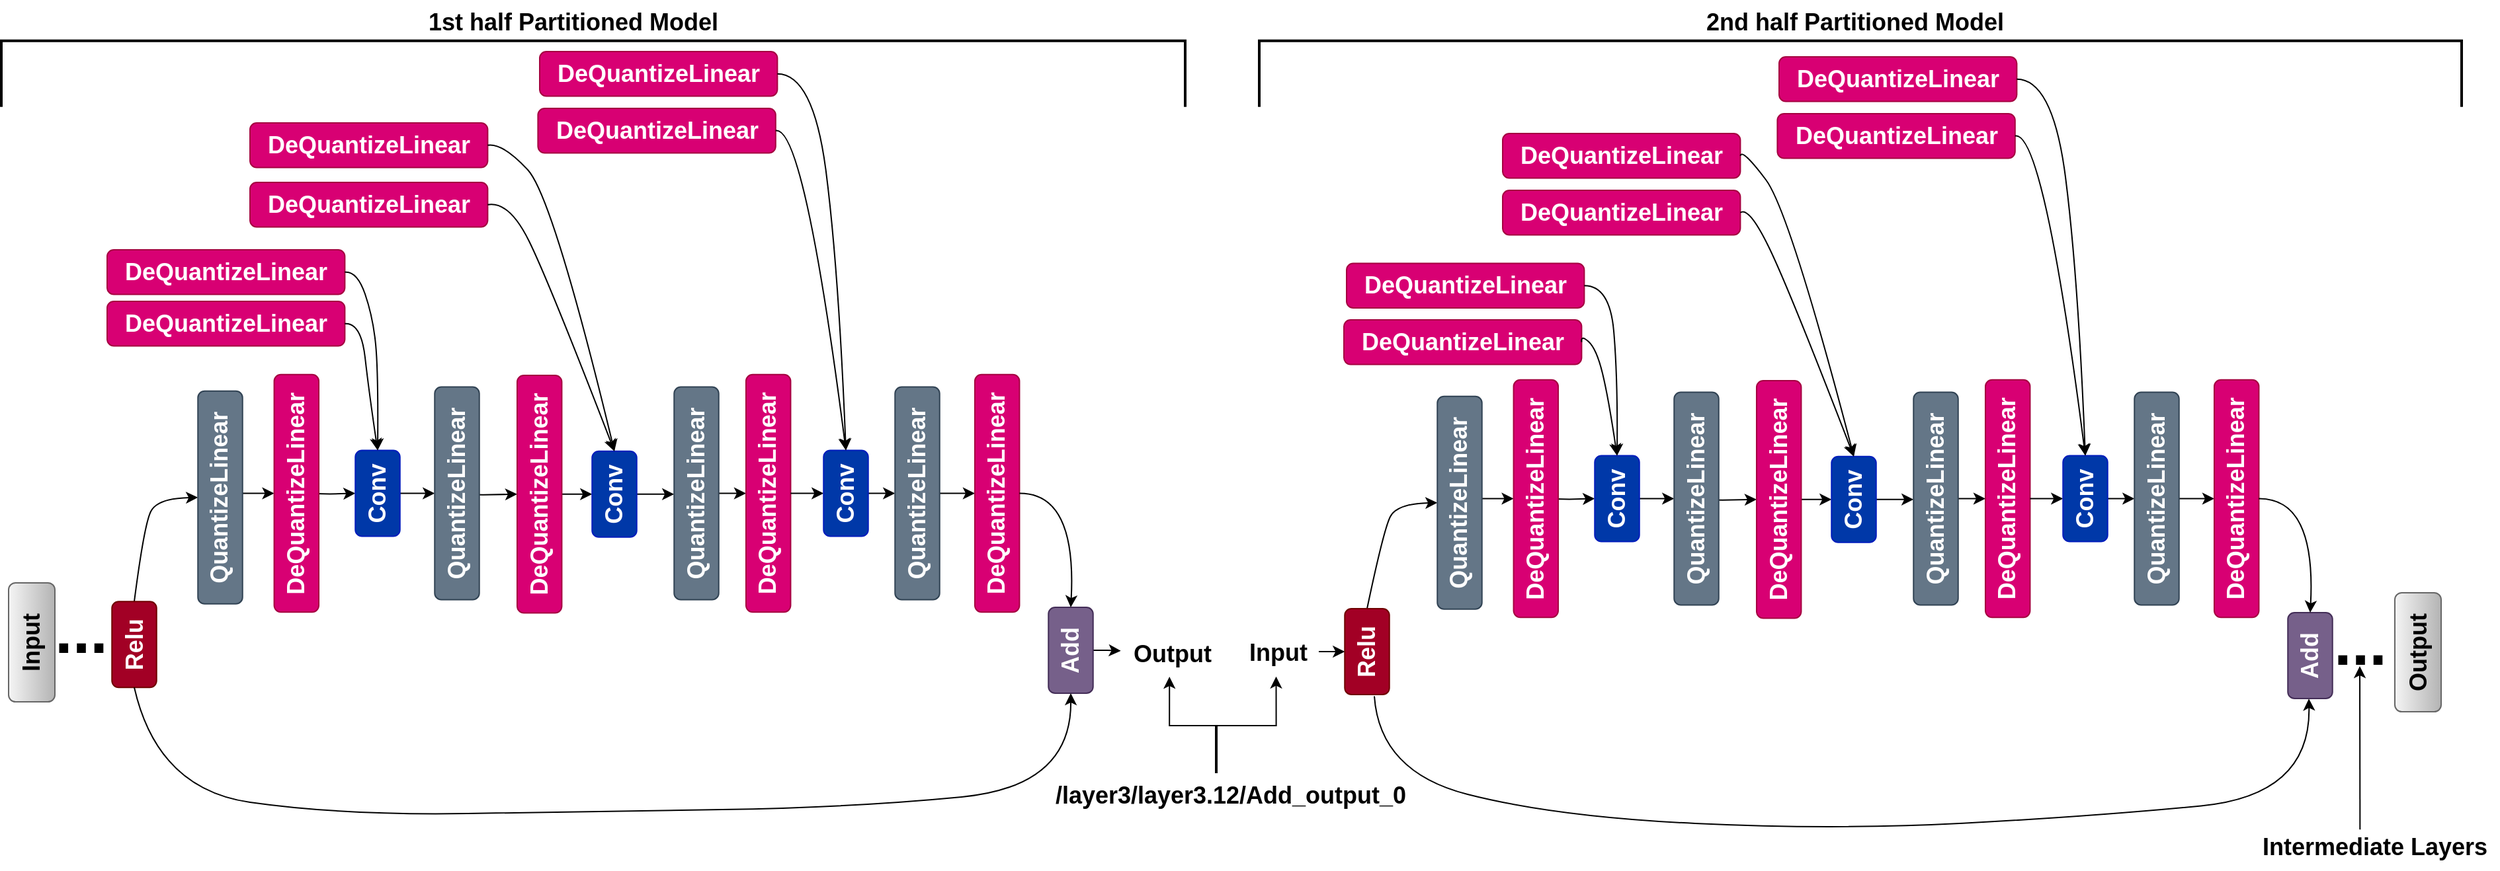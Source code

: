 <mxfile version="23.0.0" type="device">
  <diagram name="Page-1" id="0cxLK6B1qZ-80W-4j8hx">
    <mxGraphModel dx="954" dy="942" grid="0" gridSize="10" guides="1" tooltips="1" connect="1" arrows="1" fold="1" page="0" pageScale="1" pageWidth="850" pageHeight="1100" math="0" shadow="0">
      <root>
        <mxCell id="0" />
        <mxCell id="1" parent="0" />
        <mxCell id="Iu25lgEWChFgaFbriD92-5" value="" style="curved=1;endArrow=classic;html=1;rounded=0;fontSize=14;fontStyle=1;exitX=1;exitY=0.5;exitDx=0;exitDy=0;entryX=0.5;entryY=0;entryDx=0;entryDy=0;" parent="1" source="WK32DhDvXuLAIViGbRyr-48" target="HEd6Ybi1qfZsTUwNIPrC-7" edge="1">
          <mxGeometry width="50" height="50" relative="1" as="geometry">
            <mxPoint x="255" y="230" as="sourcePoint" />
            <mxPoint x="292.5" y="186.26" as="targetPoint" />
            <Array as="points">
              <mxPoint x="260" y="210" />
              <mxPoint x="270" y="190" />
            </Array>
          </mxGeometry>
        </mxCell>
        <mxCell id="Iu25lgEWChFgaFbriD92-110" value="" style="strokeWidth=2;html=1;shape=mxgraph.flowchart.annotation_1;align=left;pointerEvents=1;direction=south;fontSize=14;fontStyle=1" parent="1" vertex="1">
          <mxGeometry x="152" y="-156.13" width="895" height="50" as="geometry" />
        </mxCell>
        <mxCell id="Iu25lgEWChFgaFbriD92-123" value="&lt;span style=&quot;font-size: 18px;&quot;&gt;1st half Partitioned Model&lt;/span&gt;" style="text;html=1;align=center;verticalAlign=middle;resizable=0;points=[];autosize=1;strokeColor=none;fillColor=none;fontSize=14;fontStyle=1" parent="1" vertex="1">
          <mxGeometry x="465" y="-187" width="237" height="34" as="geometry" />
        </mxCell>
        <mxCell id="WK32DhDvXuLAIViGbRyr-26" style="edgeStyle=orthogonalEdgeStyle;rounded=0;orthogonalLoop=1;jettySize=auto;html=1;exitX=0.5;exitY=1;exitDx=0;exitDy=0;entryX=0.5;entryY=0;entryDx=0;entryDy=0;" parent="1" target="HEd6Ybi1qfZsTUwNIPrC-8" edge="1">
          <mxGeometry relative="1" as="geometry">
            <mxPoint x="345.63" y="186.25" as="targetPoint" />
            <mxPoint x="326.24" y="186.26" as="sourcePoint" />
          </mxGeometry>
        </mxCell>
        <mxCell id="WK32DhDvXuLAIViGbRyr-40" style="edgeStyle=orthogonalEdgeStyle;rounded=0;orthogonalLoop=1;jettySize=auto;html=1;exitX=0.5;exitY=1;exitDx=0;exitDy=0;entryX=0.5;entryY=0;entryDx=0;entryDy=0;" parent="1" target="HEd6Ybi1qfZsTUwNIPrC-14" edge="1">
          <mxGeometry relative="1" as="geometry">
            <mxPoint x="489.37" y="186.88" as="sourcePoint" />
            <mxPoint x="505.63" y="186.88" as="targetPoint" />
          </mxGeometry>
        </mxCell>
        <mxCell id="jzq_DNhpkexdCl8IZxea-3" style="edgeStyle=orthogonalEdgeStyle;rounded=0;orthogonalLoop=1;jettySize=auto;html=1;exitX=0.5;exitY=1;exitDx=0;exitDy=0;entryX=0.004;entryY=0.428;entryDx=0;entryDy=0;entryPerimeter=0;" parent="1" source="WK32DhDvXuLAIViGbRyr-46" target="jzq_DNhpkexdCl8IZxea-7" edge="1">
          <mxGeometry relative="1" as="geometry">
            <mxPoint x="1016.556" y="305.333" as="targetPoint" />
            <Array as="points">
              <mxPoint x="988" y="305" />
            </Array>
          </mxGeometry>
        </mxCell>
        <mxCell id="WK32DhDvXuLAIViGbRyr-46" value="&lt;b&gt;&lt;font style=&quot;font-size: 18px;&quot;&gt;Add&lt;/font&gt;&lt;/b&gt;" style="rounded=1;whiteSpace=wrap;html=1;fillColor=#76608a;fontColor=#ffffff;strokeColor=#432D57;rotation=-90;" parent="1" vertex="1">
          <mxGeometry x="928" y="288.13" width="65" height="33.74" as="geometry" />
        </mxCell>
        <mxCell id="WK32DhDvXuLAIViGbRyr-48" value="&lt;b&gt;&lt;font style=&quot;font-size: 18px;&quot;&gt;Relu&lt;/font&gt;&lt;/b&gt;" style="rounded=1;whiteSpace=wrap;html=1;fillColor=#a20025;fontColor=#ffffff;strokeColor=#6F0000;rotation=-90;" parent="1" vertex="1">
          <mxGeometry x="220" y="283.74" width="65" height="33.74" as="geometry" />
        </mxCell>
        <mxCell id="WK32DhDvXuLAIViGbRyr-152" style="edgeStyle=orthogonalEdgeStyle;rounded=0;orthogonalLoop=1;jettySize=auto;html=1;exitX=0.5;exitY=1;exitDx=0;exitDy=0;entryX=0.5;entryY=0;entryDx=0;entryDy=0;" parent="1" target="WK32DhDvXuLAIViGbRyr-151" edge="1">
          <mxGeometry relative="1" as="geometry">
            <mxPoint x="379.37" y="186.25" as="sourcePoint" />
          </mxGeometry>
        </mxCell>
        <mxCell id="WK32DhDvXuLAIViGbRyr-60" value="" style="curved=1;endArrow=classic;html=1;rounded=0;exitX=0;exitY=0.5;exitDx=0;exitDy=0;entryX=0;entryY=0.5;entryDx=0;entryDy=0;" parent="1" source="WK32DhDvXuLAIViGbRyr-48" target="WK32DhDvXuLAIViGbRyr-46" edge="1">
          <mxGeometry width="50" height="50" relative="1" as="geometry">
            <mxPoint x="290" y="300" as="sourcePoint" />
            <mxPoint x="340" y="250" as="targetPoint" />
            <Array as="points">
              <mxPoint x="270" y="410" />
              <mxPoint x="410" y="430" />
              <mxPoint x="599" y="427" />
              <mxPoint x="795" y="424" />
              <mxPoint x="961" y="408" />
            </Array>
          </mxGeometry>
        </mxCell>
        <mxCell id="WK32DhDvXuLAIViGbRyr-154" style="edgeStyle=orthogonalEdgeStyle;rounded=0;orthogonalLoop=1;jettySize=auto;html=1;exitX=0.5;exitY=1;exitDx=0;exitDy=0;entryX=0.5;entryY=0;entryDx=0;entryDy=0;" parent="1" source="WK32DhDvXuLAIViGbRyr-151" target="HEd6Ybi1qfZsTUwNIPrC-13" edge="1">
          <mxGeometry relative="1" as="geometry">
            <mxPoint x="455.63" y="186.88" as="targetPoint" />
          </mxGeometry>
        </mxCell>
        <mxCell id="WK32DhDvXuLAIViGbRyr-151" value="&lt;b&gt;&lt;font style=&quot;font-size: 18px;&quot;&gt;Conv&lt;/font&gt;&lt;/b&gt;" style="rounded=1;whiteSpace=wrap;html=1;fillColor=#0038A8;fontColor=#ffffff;strokeColor=#001DBC;rotation=-90;" parent="1" vertex="1">
          <mxGeometry x="404" y="169.38" width="65" height="33.74" as="geometry" />
        </mxCell>
        <mxCell id="HEd6Ybi1qfZsTUwNIPrC-7" value="&lt;b&gt;&lt;font style=&quot;font-size: 18px;&quot;&gt;QuantizeLinear&lt;/font&gt;&lt;/b&gt;" style="rounded=1;whiteSpace=wrap;html=1;fillColor=#647687;fontColor=#ffffff;strokeColor=#314354;rotation=-90;" parent="1" vertex="1">
          <mxGeometry x="237" y="172.51" width="161" height="33.74" as="geometry" />
        </mxCell>
        <mxCell id="HEd6Ybi1qfZsTUwNIPrC-8" value="&lt;b&gt;&lt;font style=&quot;font-size: 18px;&quot;&gt;DeQuantizeLinear&lt;/font&gt;&lt;/b&gt;" style="rounded=1;whiteSpace=wrap;html=1;rotation=-90;fillColor=#d80073;strokeColor=#A50040;fontColor=#ffffff;" parent="1" vertex="1">
          <mxGeometry x="285.3" y="169.38" width="179.7" height="33.74" as="geometry" />
        </mxCell>
        <mxCell id="HEd6Ybi1qfZsTUwNIPrC-9" value="&lt;b&gt;&lt;font style=&quot;font-size: 18px;&quot;&gt;DeQuantizeLinear&lt;/font&gt;&lt;/b&gt;" style="rounded=1;whiteSpace=wrap;html=1;rotation=0;fillColor=#d80073;strokeColor=#A50040;fontColor=#ffffff;" parent="1" vertex="1">
          <mxGeometry x="232" y="2" width="179.7" height="33.74" as="geometry" />
        </mxCell>
        <mxCell id="HEd6Ybi1qfZsTUwNIPrC-10" value="&lt;b&gt;&lt;font style=&quot;font-size: 18px;&quot;&gt;DeQuantizeLinear&lt;/font&gt;&lt;/b&gt;" style="rounded=1;whiteSpace=wrap;html=1;rotation=0;fillColor=#d80073;strokeColor=#A50040;fontColor=#ffffff;" parent="1" vertex="1">
          <mxGeometry x="232" y="41" width="179.7" height="33.74" as="geometry" />
        </mxCell>
        <mxCell id="HEd6Ybi1qfZsTUwNIPrC-11" value="" style="curved=1;endArrow=classic;html=1;rounded=0;exitX=1;exitY=0.5;exitDx=0;exitDy=0;entryX=1;entryY=0.5;entryDx=0;entryDy=0;" parent="1" source="HEd6Ybi1qfZsTUwNIPrC-9" target="WK32DhDvXuLAIViGbRyr-151" edge="1">
          <mxGeometry width="50" height="50" relative="1" as="geometry">
            <mxPoint x="634" y="148" as="sourcePoint" />
            <mxPoint x="684" y="98" as="targetPoint" />
            <Array as="points">
              <mxPoint x="421" y="18" />
              <mxPoint x="433" y="53" />
              <mxPoint x="437" y="94" />
            </Array>
          </mxGeometry>
        </mxCell>
        <mxCell id="HEd6Ybi1qfZsTUwNIPrC-12" value="" style="curved=1;endArrow=classic;html=1;rounded=0;exitX=1;exitY=0.5;exitDx=0;exitDy=0;entryX=1;entryY=0.5;entryDx=0;entryDy=0;" parent="1" source="HEd6Ybi1qfZsTUwNIPrC-10" target="WK32DhDvXuLAIViGbRyr-151" edge="1">
          <mxGeometry width="50" height="50" relative="1" as="geometry">
            <mxPoint x="634" y="148" as="sourcePoint" />
            <mxPoint x="684" y="98" as="targetPoint" />
            <Array as="points">
              <mxPoint x="424" y="57" />
              <mxPoint x="430" y="110" />
            </Array>
          </mxGeometry>
        </mxCell>
        <mxCell id="HEd6Ybi1qfZsTUwNIPrC-13" value="&lt;b&gt;&lt;font style=&quot;font-size: 18px;&quot;&gt;QuantizeLinear&lt;/font&gt;&lt;/b&gt;" style="rounded=1;whiteSpace=wrap;html=1;fillColor=#647687;fontColor=#ffffff;strokeColor=#314354;rotation=-90;" parent="1" vertex="1">
          <mxGeometry x="416" y="169.38" width="161" height="33.74" as="geometry" />
        </mxCell>
        <mxCell id="HEd6Ybi1qfZsTUwNIPrC-16" style="edgeStyle=orthogonalEdgeStyle;rounded=0;orthogonalLoop=1;jettySize=auto;html=1;exitX=0.5;exitY=1;exitDx=0;exitDy=0;entryX=0.5;entryY=0;entryDx=0;entryDy=0;" parent="1" source="HEd6Ybi1qfZsTUwNIPrC-14" target="HEd6Ybi1qfZsTUwNIPrC-15" edge="1">
          <mxGeometry relative="1" as="geometry" />
        </mxCell>
        <mxCell id="HEd6Ybi1qfZsTUwNIPrC-14" value="&lt;b&gt;&lt;font style=&quot;font-size: 18px;&quot;&gt;DeQuantizeLinear&lt;/font&gt;&lt;/b&gt;" style="rounded=1;whiteSpace=wrap;html=1;rotation=-90;fillColor=#d80073;strokeColor=#A50040;fontColor=#ffffff;" parent="1" vertex="1">
          <mxGeometry x="469" y="170.01" width="179.7" height="33.74" as="geometry" />
        </mxCell>
        <mxCell id="HEd6Ybi1qfZsTUwNIPrC-30" style="edgeStyle=orthogonalEdgeStyle;rounded=0;orthogonalLoop=1;jettySize=auto;html=1;exitX=0.5;exitY=1;exitDx=0;exitDy=0;entryX=0.5;entryY=0;entryDx=0;entryDy=0;" parent="1" source="HEd6Ybi1qfZsTUwNIPrC-15" target="HEd6Ybi1qfZsTUwNIPrC-29" edge="1">
          <mxGeometry relative="1" as="geometry" />
        </mxCell>
        <mxCell id="HEd6Ybi1qfZsTUwNIPrC-15" value="&lt;b&gt;&lt;font style=&quot;font-size: 18px;&quot;&gt;Conv&lt;/font&gt;&lt;/b&gt;" style="rounded=1;whiteSpace=wrap;html=1;fillColor=#0038A8;fontColor=#ffffff;strokeColor=#001DBC;rotation=-90;" parent="1" vertex="1">
          <mxGeometry x="583" y="170.01" width="65" height="33.74" as="geometry" />
        </mxCell>
        <mxCell id="HEd6Ybi1qfZsTUwNIPrC-25" value="&lt;b&gt;&lt;font style=&quot;font-size: 18px;&quot;&gt;DeQuantizeLinear&lt;/font&gt;&lt;/b&gt;" style="rounded=1;whiteSpace=wrap;html=1;rotation=0;fillColor=#d80073;strokeColor=#A50040;fontColor=#ffffff;" parent="1" vertex="1">
          <mxGeometry x="340" y="-94" width="179.7" height="33.74" as="geometry" />
        </mxCell>
        <mxCell id="HEd6Ybi1qfZsTUwNIPrC-26" value="&lt;b&gt;&lt;font style=&quot;font-size: 18px;&quot;&gt;DeQuantizeLinear&lt;/font&gt;&lt;/b&gt;" style="rounded=1;whiteSpace=wrap;html=1;rotation=0;fillColor=#d80073;strokeColor=#A50040;fontColor=#ffffff;" parent="1" vertex="1">
          <mxGeometry x="340" y="-49" width="179.7" height="33.74" as="geometry" />
        </mxCell>
        <mxCell id="HEd6Ybi1qfZsTUwNIPrC-27" value="" style="curved=1;endArrow=classic;html=1;rounded=0;exitX=1;exitY=0.5;exitDx=0;exitDy=0;entryX=1;entryY=0.5;entryDx=0;entryDy=0;" parent="1" source="HEd6Ybi1qfZsTUwNIPrC-25" target="HEd6Ybi1qfZsTUwNIPrC-15" edge="1">
          <mxGeometry width="50" height="50" relative="1" as="geometry">
            <mxPoint x="814" y="148" as="sourcePoint" />
            <mxPoint x="598" y="154" as="targetPoint" />
            <Array as="points">
              <mxPoint x="531" y="-79" />
              <mxPoint x="569" y="-38" />
            </Array>
          </mxGeometry>
        </mxCell>
        <mxCell id="HEd6Ybi1qfZsTUwNIPrC-28" value="" style="curved=1;endArrow=classic;html=1;rounded=0;exitX=1;exitY=0.5;exitDx=0;exitDy=0;entryX=1;entryY=0.5;entryDx=0;entryDy=0;" parent="1" source="HEd6Ybi1qfZsTUwNIPrC-26" target="HEd6Ybi1qfZsTUwNIPrC-15" edge="1">
          <mxGeometry width="50" height="50" relative="1" as="geometry">
            <mxPoint x="814" y="148" as="sourcePoint" />
            <mxPoint x="598" y="154" as="targetPoint" />
            <Array as="points">
              <mxPoint x="536" y="-35" />
              <mxPoint x="566" y="26" />
            </Array>
          </mxGeometry>
        </mxCell>
        <mxCell id="HEd6Ybi1qfZsTUwNIPrC-32" style="edgeStyle=orthogonalEdgeStyle;rounded=0;orthogonalLoop=1;jettySize=auto;html=1;exitX=0.5;exitY=1;exitDx=0;exitDy=0;entryX=0.5;entryY=0;entryDx=0;entryDy=0;" parent="1" source="HEd6Ybi1qfZsTUwNIPrC-29" target="HEd6Ybi1qfZsTUwNIPrC-31" edge="1">
          <mxGeometry relative="1" as="geometry" />
        </mxCell>
        <mxCell id="HEd6Ybi1qfZsTUwNIPrC-29" value="&lt;b&gt;&lt;font style=&quot;font-size: 18px;&quot;&gt;QuantizeLinear&lt;/font&gt;&lt;/b&gt;" style="rounded=1;whiteSpace=wrap;html=1;fillColor=#647687;fontColor=#ffffff;strokeColor=#314354;rotation=-90;" parent="1" vertex="1">
          <mxGeometry x="597" y="169.38" width="161" height="33.74" as="geometry" />
        </mxCell>
        <mxCell id="HEd6Ybi1qfZsTUwNIPrC-31" value="&lt;b&gt;&lt;font style=&quot;font-size: 18px;&quot;&gt;DeQuantizeLinear&lt;/font&gt;&lt;/b&gt;" style="rounded=1;whiteSpace=wrap;html=1;rotation=-90;fillColor=#d80073;strokeColor=#A50040;fontColor=#ffffff;" parent="1" vertex="1">
          <mxGeometry x="642" y="169.38" width="179.7" height="33.74" as="geometry" />
        </mxCell>
        <mxCell id="HEd6Ybi1qfZsTUwNIPrC-34" value="" style="endArrow=classic;html=1;rounded=0;exitX=0.5;exitY=1;exitDx=0;exitDy=0;entryX=0.5;entryY=0;entryDx=0;entryDy=0;" parent="1" source="HEd6Ybi1qfZsTUwNIPrC-31" target="HEd6Ybi1qfZsTUwNIPrC-35" edge="1">
          <mxGeometry width="50" height="50" relative="1" as="geometry">
            <mxPoint x="634" y="160" as="sourcePoint" />
            <mxPoint x="744" y="186" as="targetPoint" />
          </mxGeometry>
        </mxCell>
        <mxCell id="HEd6Ybi1qfZsTUwNIPrC-45" style="edgeStyle=orthogonalEdgeStyle;rounded=0;orthogonalLoop=1;jettySize=auto;html=1;exitX=0.5;exitY=1;exitDx=0;exitDy=0;entryX=0.5;entryY=0;entryDx=0;entryDy=0;" parent="1" source="HEd6Ybi1qfZsTUwNIPrC-35" target="HEd6Ybi1qfZsTUwNIPrC-44" edge="1">
          <mxGeometry relative="1" as="geometry" />
        </mxCell>
        <mxCell id="HEd6Ybi1qfZsTUwNIPrC-35" value="&lt;b&gt;&lt;font style=&quot;font-size: 18px;&quot;&gt;Conv&lt;/font&gt;&lt;/b&gt;" style="rounded=1;whiteSpace=wrap;html=1;fillColor=#0038A8;fontColor=#ffffff;strokeColor=#001DBC;rotation=-90;" parent="1" vertex="1">
          <mxGeometry x="758" y="169.38" width="65" height="33.74" as="geometry" />
        </mxCell>
        <mxCell id="HEd6Ybi1qfZsTUwNIPrC-40" value="&lt;b&gt;&lt;font style=&quot;font-size: 18px;&quot;&gt;DeQuantizeLinear&lt;/font&gt;&lt;/b&gt;" style="rounded=1;whiteSpace=wrap;html=1;rotation=0;fillColor=#d80073;strokeColor=#A50040;fontColor=#ffffff;" parent="1" vertex="1">
          <mxGeometry x="559" y="-148" width="179.7" height="33.74" as="geometry" />
        </mxCell>
        <mxCell id="HEd6Ybi1qfZsTUwNIPrC-41" value="&lt;b&gt;&lt;font style=&quot;font-size: 18px;&quot;&gt;DeQuantizeLinear&lt;/font&gt;&lt;/b&gt;" style="rounded=1;whiteSpace=wrap;html=1;rotation=0;fillColor=#d80073;strokeColor=#A50040;fontColor=#ffffff;" parent="1" vertex="1">
          <mxGeometry x="557.7" y="-105" width="179.7" height="33.74" as="geometry" />
        </mxCell>
        <mxCell id="HEd6Ybi1qfZsTUwNIPrC-42" value="" style="curved=1;endArrow=classic;html=1;rounded=0;exitX=1;exitY=0.5;exitDx=0;exitDy=0;entryX=1;entryY=0.5;entryDx=0;entryDy=0;" parent="1" source="HEd6Ybi1qfZsTUwNIPrC-40" target="HEd6Ybi1qfZsTUwNIPrC-35" edge="1">
          <mxGeometry width="50" height="50" relative="1" as="geometry">
            <mxPoint x="1012" y="148" as="sourcePoint" />
            <mxPoint x="780" y="154" as="targetPoint" />
            <Array as="points">
              <mxPoint x="766" y="-131" />
              <mxPoint x="785" y="17" />
            </Array>
          </mxGeometry>
        </mxCell>
        <mxCell id="HEd6Ybi1qfZsTUwNIPrC-43" value="" style="curved=1;endArrow=classic;html=1;rounded=0;exitX=1;exitY=0.5;exitDx=0;exitDy=0;entryX=1;entryY=0.5;entryDx=0;entryDy=0;" parent="1" source="HEd6Ybi1qfZsTUwNIPrC-41" target="HEd6Ybi1qfZsTUwNIPrC-35" edge="1">
          <mxGeometry width="50" height="50" relative="1" as="geometry">
            <mxPoint x="1012" y="148" as="sourcePoint" />
            <mxPoint x="780" y="154" as="targetPoint" />
            <Array as="points">
              <mxPoint x="759" y="-92" />
            </Array>
          </mxGeometry>
        </mxCell>
        <mxCell id="HEd6Ybi1qfZsTUwNIPrC-47" style="edgeStyle=orthogonalEdgeStyle;rounded=0;orthogonalLoop=1;jettySize=auto;html=1;exitX=0.5;exitY=1;exitDx=0;exitDy=0;entryX=0.5;entryY=0;entryDx=0;entryDy=0;" parent="1" source="HEd6Ybi1qfZsTUwNIPrC-44" target="HEd6Ybi1qfZsTUwNIPrC-46" edge="1">
          <mxGeometry relative="1" as="geometry" />
        </mxCell>
        <mxCell id="HEd6Ybi1qfZsTUwNIPrC-44" value="&lt;b&gt;&lt;font style=&quot;font-size: 18px;&quot;&gt;QuantizeLinear&lt;/font&gt;&lt;/b&gt;" style="rounded=1;whiteSpace=wrap;html=1;fillColor=#647687;fontColor=#ffffff;strokeColor=#314354;rotation=-90;" parent="1" vertex="1">
          <mxGeometry x="764" y="169.38" width="161" height="33.74" as="geometry" />
        </mxCell>
        <mxCell id="HEd6Ybi1qfZsTUwNIPrC-46" value="&lt;b&gt;&lt;font style=&quot;font-size: 18px;&quot;&gt;DeQuantizeLinear&lt;/font&gt;&lt;/b&gt;" style="rounded=1;whiteSpace=wrap;html=1;rotation=-90;fillColor=#d80073;strokeColor=#A50040;fontColor=#ffffff;" parent="1" vertex="1">
          <mxGeometry x="815" y="169.38" width="179.7" height="33.74" as="geometry" />
        </mxCell>
        <mxCell id="HEd6Ybi1qfZsTUwNIPrC-48" value="" style="curved=1;endArrow=classic;html=1;rounded=0;exitX=0.5;exitY=1;exitDx=0;exitDy=0;fontSize=14;fontStyle=1;entryX=1;entryY=0.5;entryDx=0;entryDy=0;" parent="1" source="HEd6Ybi1qfZsTUwNIPrC-46" target="WK32DhDvXuLAIViGbRyr-46" edge="1">
          <mxGeometry width="50" height="50" relative="1" as="geometry">
            <mxPoint x="907" y="185.63" as="sourcePoint" />
            <mxPoint x="942" y="254.63" as="targetPoint" />
            <Array as="points">
              <mxPoint x="965" y="186" />
            </Array>
          </mxGeometry>
        </mxCell>
        <mxCell id="HEd6Ybi1qfZsTUwNIPrC-85" value="" style="curved=1;endArrow=classic;html=1;rounded=0;exitX=0;exitY=0.5;exitDx=0;exitDy=0;entryX=0;entryY=0.5;entryDx=0;entryDy=0;" parent="1" edge="1">
          <mxGeometry width="50" height="50" relative="1" as="geometry">
            <mxPoint x="1190" y="339.74" as="sourcePoint" />
            <mxPoint x="1896.5" y="341.63" as="targetPoint" />
            <Array as="points">
              <mxPoint x="1194" y="397" />
              <mxPoint x="1327" y="431" />
              <mxPoint x="1538" y="441" />
              <mxPoint x="1732" y="430.74" />
              <mxPoint x="1898" y="414.74" />
            </Array>
          </mxGeometry>
        </mxCell>
        <mxCell id="HEd6Ybi1qfZsTUwNIPrC-89" value="" style="curved=1;endArrow=classic;html=1;rounded=0;fontSize=14;fontStyle=1;exitX=1;exitY=0.5;exitDx=0;exitDy=0;entryX=0.5;entryY=0;entryDx=0;entryDy=0;" parent="1" source="HEd6Ybi1qfZsTUwNIPrC-93" target="HEd6Ybi1qfZsTUwNIPrC-98" edge="1">
          <mxGeometry width="50" height="50" relative="1" as="geometry">
            <mxPoint x="1192" y="234" as="sourcePoint" />
            <mxPoint x="1229.5" y="190.26" as="targetPoint" />
            <Array as="points">
              <mxPoint x="1197" y="214" />
              <mxPoint x="1207" y="194" />
            </Array>
          </mxGeometry>
        </mxCell>
        <mxCell id="HEd6Ybi1qfZsTUwNIPrC-90" style="edgeStyle=orthogonalEdgeStyle;rounded=0;orthogonalLoop=1;jettySize=auto;html=1;exitX=0.5;exitY=1;exitDx=0;exitDy=0;entryX=0.5;entryY=0;entryDx=0;entryDy=0;" parent="1" target="HEd6Ybi1qfZsTUwNIPrC-99" edge="1">
          <mxGeometry relative="1" as="geometry">
            <mxPoint x="1282.63" y="190.25" as="targetPoint" />
            <mxPoint x="1263.24" y="190.26" as="sourcePoint" />
          </mxGeometry>
        </mxCell>
        <mxCell id="HEd6Ybi1qfZsTUwNIPrC-91" style="edgeStyle=orthogonalEdgeStyle;rounded=0;orthogonalLoop=1;jettySize=auto;html=1;exitX=0.5;exitY=1;exitDx=0;exitDy=0;entryX=0.5;entryY=0;entryDx=0;entryDy=0;" parent="1" target="HEd6Ybi1qfZsTUwNIPrC-106" edge="1">
          <mxGeometry relative="1" as="geometry">
            <mxPoint x="1426.37" y="190.88" as="sourcePoint" />
            <mxPoint x="1442.63" y="190.88" as="targetPoint" />
          </mxGeometry>
        </mxCell>
        <mxCell id="HEd6Ybi1qfZsTUwNIPrC-92" value="&lt;b&gt;&lt;font style=&quot;font-size: 18px;&quot;&gt;Add&lt;/font&gt;&lt;/b&gt;" style="rounded=1;whiteSpace=wrap;html=1;fillColor=#76608a;fontColor=#ffffff;strokeColor=#432D57;rotation=-90;" parent="1" vertex="1">
          <mxGeometry x="1865" y="292.13" width="65" height="33.74" as="geometry" />
        </mxCell>
        <mxCell id="HEd6Ybi1qfZsTUwNIPrC-93" value="&lt;b&gt;&lt;font style=&quot;font-size: 18px;&quot;&gt;Relu&lt;/font&gt;&lt;/b&gt;" style="rounded=1;whiteSpace=wrap;html=1;fillColor=#a20025;fontColor=#ffffff;strokeColor=#6F0000;rotation=-90;" parent="1" vertex="1">
          <mxGeometry x="1152" y="289.13" width="65" height="33.74" as="geometry" />
        </mxCell>
        <mxCell id="HEd6Ybi1qfZsTUwNIPrC-94" style="edgeStyle=orthogonalEdgeStyle;rounded=0;orthogonalLoop=1;jettySize=auto;html=1;exitX=0.5;exitY=1;exitDx=0;exitDy=0;entryX=0.5;entryY=0;entryDx=0;entryDy=0;" parent="1" target="HEd6Ybi1qfZsTUwNIPrC-97" edge="1">
          <mxGeometry relative="1" as="geometry">
            <mxPoint x="1316.37" y="190.25" as="sourcePoint" />
          </mxGeometry>
        </mxCell>
        <mxCell id="HEd6Ybi1qfZsTUwNIPrC-96" style="edgeStyle=orthogonalEdgeStyle;rounded=0;orthogonalLoop=1;jettySize=auto;html=1;exitX=0.5;exitY=1;exitDx=0;exitDy=0;entryX=0.5;entryY=0;entryDx=0;entryDy=0;" parent="1" source="HEd6Ybi1qfZsTUwNIPrC-97" target="HEd6Ybi1qfZsTUwNIPrC-104" edge="1">
          <mxGeometry relative="1" as="geometry">
            <mxPoint x="1392.63" y="190.88" as="targetPoint" />
          </mxGeometry>
        </mxCell>
        <mxCell id="HEd6Ybi1qfZsTUwNIPrC-97" value="&lt;b&gt;&lt;font style=&quot;font-size: 18px;&quot;&gt;Conv&lt;/font&gt;&lt;/b&gt;" style="rounded=1;whiteSpace=wrap;html=1;fillColor=#0038A8;fontColor=#ffffff;strokeColor=#001DBC;rotation=-90;" parent="1" vertex="1">
          <mxGeometry x="1341" y="173.38" width="65" height="33.74" as="geometry" />
        </mxCell>
        <mxCell id="HEd6Ybi1qfZsTUwNIPrC-98" value="&lt;b&gt;&lt;font style=&quot;font-size: 18px;&quot;&gt;QuantizeLinear&lt;/font&gt;&lt;/b&gt;" style="rounded=1;whiteSpace=wrap;html=1;fillColor=#647687;fontColor=#ffffff;strokeColor=#314354;rotation=-90;" parent="1" vertex="1">
          <mxGeometry x="1174" y="176.51" width="161" height="33.74" as="geometry" />
        </mxCell>
        <mxCell id="HEd6Ybi1qfZsTUwNIPrC-99" value="&lt;b&gt;&lt;font style=&quot;font-size: 18px;&quot;&gt;DeQuantizeLinear&lt;/font&gt;&lt;/b&gt;" style="rounded=1;whiteSpace=wrap;html=1;rotation=-90;fillColor=#d80073;strokeColor=#A50040;fontColor=#ffffff;" parent="1" vertex="1">
          <mxGeometry x="1222.3" y="173.38" width="179.7" height="33.74" as="geometry" />
        </mxCell>
        <mxCell id="HEd6Ybi1qfZsTUwNIPrC-100" value="&lt;b&gt;&lt;font style=&quot;font-size: 18px;&quot;&gt;DeQuantizeLinear&lt;/font&gt;&lt;/b&gt;" style="rounded=1;whiteSpace=wrap;html=1;rotation=0;fillColor=#d80073;strokeColor=#A50040;fontColor=#ffffff;" parent="1" vertex="1">
          <mxGeometry x="1169" y="12.26" width="179.7" height="33.74" as="geometry" />
        </mxCell>
        <mxCell id="HEd6Ybi1qfZsTUwNIPrC-101" value="&lt;b&gt;&lt;font style=&quot;font-size: 18px;&quot;&gt;DeQuantizeLinear&lt;/font&gt;&lt;/b&gt;" style="rounded=1;whiteSpace=wrap;html=1;rotation=0;fillColor=#d80073;strokeColor=#A50040;fontColor=#ffffff;" parent="1" vertex="1">
          <mxGeometry x="1167" y="55.0" width="179.7" height="33.74" as="geometry" />
        </mxCell>
        <mxCell id="HEd6Ybi1qfZsTUwNIPrC-102" value="" style="curved=1;endArrow=classic;html=1;rounded=0;exitX=1;exitY=0.5;exitDx=0;exitDy=0;entryX=1;entryY=0.5;entryDx=0;entryDy=0;" parent="1" source="HEd6Ybi1qfZsTUwNIPrC-100" target="HEd6Ybi1qfZsTUwNIPrC-97" edge="1">
          <mxGeometry width="50" height="50" relative="1" as="geometry">
            <mxPoint x="1571" y="152" as="sourcePoint" />
            <mxPoint x="1621" y="102.0" as="targetPoint" />
            <Array as="points">
              <mxPoint x="1368" y="29" />
              <mxPoint x="1374" y="98.0" />
            </Array>
          </mxGeometry>
        </mxCell>
        <mxCell id="HEd6Ybi1qfZsTUwNIPrC-103" value="" style="curved=1;endArrow=classic;html=1;rounded=0;exitX=1;exitY=0.5;exitDx=0;exitDy=0;entryX=1;entryY=0.5;entryDx=0;entryDy=0;" parent="1" source="HEd6Ybi1qfZsTUwNIPrC-101" target="HEd6Ybi1qfZsTUwNIPrC-97" edge="1">
          <mxGeometry width="50" height="50" relative="1" as="geometry">
            <mxPoint x="1571" y="152" as="sourcePoint" />
            <mxPoint x="1621" y="102.0" as="targetPoint" />
            <Array as="points">
              <mxPoint x="1346" y="66.0" />
              <mxPoint x="1358" y="77" />
              <mxPoint x="1367" y="114.0" />
            </Array>
          </mxGeometry>
        </mxCell>
        <mxCell id="HEd6Ybi1qfZsTUwNIPrC-104" value="&lt;b&gt;&lt;font style=&quot;font-size: 18px;&quot;&gt;QuantizeLinear&lt;/font&gt;&lt;/b&gt;" style="rounded=1;whiteSpace=wrap;html=1;fillColor=#647687;fontColor=#ffffff;strokeColor=#314354;rotation=-90;" parent="1" vertex="1">
          <mxGeometry x="1353" y="173.38" width="161" height="33.74" as="geometry" />
        </mxCell>
        <mxCell id="HEd6Ybi1qfZsTUwNIPrC-105" style="edgeStyle=orthogonalEdgeStyle;rounded=0;orthogonalLoop=1;jettySize=auto;html=1;exitX=0.5;exitY=1;exitDx=0;exitDy=0;entryX=0.5;entryY=0;entryDx=0;entryDy=0;" parent="1" source="HEd6Ybi1qfZsTUwNIPrC-106" target="HEd6Ybi1qfZsTUwNIPrC-108" edge="1">
          <mxGeometry relative="1" as="geometry" />
        </mxCell>
        <mxCell id="HEd6Ybi1qfZsTUwNIPrC-106" value="&lt;b&gt;&lt;font style=&quot;font-size: 18px;&quot;&gt;DeQuantizeLinear&lt;/font&gt;&lt;/b&gt;" style="rounded=1;whiteSpace=wrap;html=1;rotation=-90;fillColor=#d80073;strokeColor=#A50040;fontColor=#ffffff;" parent="1" vertex="1">
          <mxGeometry x="1406" y="174.01" width="179.7" height="33.74" as="geometry" />
        </mxCell>
        <mxCell id="HEd6Ybi1qfZsTUwNIPrC-107" style="edgeStyle=orthogonalEdgeStyle;rounded=0;orthogonalLoop=1;jettySize=auto;html=1;exitX=0.5;exitY=1;exitDx=0;exitDy=0;entryX=0.5;entryY=0;entryDx=0;entryDy=0;" parent="1" source="HEd6Ybi1qfZsTUwNIPrC-108" target="HEd6Ybi1qfZsTUwNIPrC-114" edge="1">
          <mxGeometry relative="1" as="geometry" />
        </mxCell>
        <mxCell id="HEd6Ybi1qfZsTUwNIPrC-108" value="&lt;b&gt;&lt;font style=&quot;font-size: 18px;&quot;&gt;Conv&lt;/font&gt;&lt;/b&gt;" style="rounded=1;whiteSpace=wrap;html=1;fillColor=#0038A8;fontColor=#ffffff;strokeColor=#001DBC;rotation=-90;" parent="1" vertex="1">
          <mxGeometry x="1520" y="174.01" width="65" height="33.74" as="geometry" />
        </mxCell>
        <mxCell id="HEd6Ybi1qfZsTUwNIPrC-109" value="&lt;b&gt;&lt;font style=&quot;font-size: 18px;&quot;&gt;DeQuantizeLinear&lt;/font&gt;&lt;/b&gt;" style="rounded=1;whiteSpace=wrap;html=1;rotation=0;fillColor=#d80073;strokeColor=#A50040;fontColor=#ffffff;" parent="1" vertex="1">
          <mxGeometry x="1287" y="-86.0" width="179.7" height="33.74" as="geometry" />
        </mxCell>
        <mxCell id="HEd6Ybi1qfZsTUwNIPrC-110" value="&lt;b&gt;&lt;font style=&quot;font-size: 18px;&quot;&gt;DeQuantizeLinear&lt;/font&gt;&lt;/b&gt;" style="rounded=1;whiteSpace=wrap;html=1;rotation=0;fillColor=#d80073;strokeColor=#A50040;fontColor=#ffffff;" parent="1" vertex="1">
          <mxGeometry x="1287" y="-43" width="179.7" height="33.74" as="geometry" />
        </mxCell>
        <mxCell id="HEd6Ybi1qfZsTUwNIPrC-111" value="" style="curved=1;endArrow=classic;html=1;rounded=0;exitX=1;exitY=0.5;exitDx=0;exitDy=0;entryX=1;entryY=0.5;entryDx=0;entryDy=0;" parent="1" source="HEd6Ybi1qfZsTUwNIPrC-109" target="HEd6Ybi1qfZsTUwNIPrC-108" edge="1">
          <mxGeometry width="50" height="50" relative="1" as="geometry">
            <mxPoint x="1751" y="152" as="sourcePoint" />
            <mxPoint x="1535" y="158" as="targetPoint" />
            <Array as="points">
              <mxPoint x="1468" y="-75" />
              <mxPoint x="1504" y="-27" />
            </Array>
          </mxGeometry>
        </mxCell>
        <mxCell id="HEd6Ybi1qfZsTUwNIPrC-112" value="" style="curved=1;endArrow=classic;html=1;rounded=0;exitX=1;exitY=0.5;exitDx=0;exitDy=0;entryX=1;entryY=0.5;entryDx=0;entryDy=0;" parent="1" source="HEd6Ybi1qfZsTUwNIPrC-110" target="HEd6Ybi1qfZsTUwNIPrC-108" edge="1">
          <mxGeometry width="50" height="50" relative="1" as="geometry">
            <mxPoint x="1751" y="152" as="sourcePoint" />
            <mxPoint x="1535" y="158" as="targetPoint" />
            <Array as="points">
              <mxPoint x="1473" y="-31" />
              <mxPoint x="1503" y="30" />
            </Array>
          </mxGeometry>
        </mxCell>
        <mxCell id="HEd6Ybi1qfZsTUwNIPrC-113" style="edgeStyle=orthogonalEdgeStyle;rounded=0;orthogonalLoop=1;jettySize=auto;html=1;exitX=0.5;exitY=1;exitDx=0;exitDy=0;entryX=0.5;entryY=0;entryDx=0;entryDy=0;" parent="1" source="HEd6Ybi1qfZsTUwNIPrC-114" target="HEd6Ybi1qfZsTUwNIPrC-115" edge="1">
          <mxGeometry relative="1" as="geometry" />
        </mxCell>
        <mxCell id="HEd6Ybi1qfZsTUwNIPrC-114" value="&lt;b&gt;&lt;font style=&quot;font-size: 18px;&quot;&gt;QuantizeLinear&lt;/font&gt;&lt;/b&gt;" style="rounded=1;whiteSpace=wrap;html=1;fillColor=#647687;fontColor=#ffffff;strokeColor=#314354;rotation=-90;" parent="1" vertex="1">
          <mxGeometry x="1534" y="173.38" width="161" height="33.74" as="geometry" />
        </mxCell>
        <mxCell id="HEd6Ybi1qfZsTUwNIPrC-115" value="&lt;b&gt;&lt;font style=&quot;font-size: 18px;&quot;&gt;DeQuantizeLinear&lt;/font&gt;&lt;/b&gt;" style="rounded=1;whiteSpace=wrap;html=1;rotation=-90;fillColor=#d80073;strokeColor=#A50040;fontColor=#ffffff;" parent="1" vertex="1">
          <mxGeometry x="1579" y="173.38" width="179.7" height="33.74" as="geometry" />
        </mxCell>
        <mxCell id="HEd6Ybi1qfZsTUwNIPrC-116" value="" style="endArrow=classic;html=1;rounded=0;exitX=0.5;exitY=1;exitDx=0;exitDy=0;entryX=0.5;entryY=0;entryDx=0;entryDy=0;" parent="1" source="HEd6Ybi1qfZsTUwNIPrC-115" target="HEd6Ybi1qfZsTUwNIPrC-118" edge="1">
          <mxGeometry width="50" height="50" relative="1" as="geometry">
            <mxPoint x="1571" y="164" as="sourcePoint" />
            <mxPoint x="1681" y="190" as="targetPoint" />
          </mxGeometry>
        </mxCell>
        <mxCell id="HEd6Ybi1qfZsTUwNIPrC-117" style="edgeStyle=orthogonalEdgeStyle;rounded=0;orthogonalLoop=1;jettySize=auto;html=1;exitX=0.5;exitY=1;exitDx=0;exitDy=0;entryX=0.5;entryY=0;entryDx=0;entryDy=0;" parent="1" source="HEd6Ybi1qfZsTUwNIPrC-118" target="HEd6Ybi1qfZsTUwNIPrC-124" edge="1">
          <mxGeometry relative="1" as="geometry" />
        </mxCell>
        <mxCell id="HEd6Ybi1qfZsTUwNIPrC-118" value="&lt;b&gt;&lt;font style=&quot;font-size: 18px;&quot;&gt;Conv&lt;/font&gt;&lt;/b&gt;" style="rounded=1;whiteSpace=wrap;html=1;fillColor=#0038A8;fontColor=#ffffff;strokeColor=#001DBC;rotation=-90;" parent="1" vertex="1">
          <mxGeometry x="1695" y="173.38" width="65" height="33.74" as="geometry" />
        </mxCell>
        <mxCell id="HEd6Ybi1qfZsTUwNIPrC-119" value="&lt;b&gt;&lt;font style=&quot;font-size: 18px;&quot;&gt;DeQuantizeLinear&lt;/font&gt;&lt;/b&gt;" style="rounded=1;whiteSpace=wrap;html=1;rotation=0;fillColor=#d80073;strokeColor=#A50040;fontColor=#ffffff;" parent="1" vertex="1">
          <mxGeometry x="1496" y="-144" width="179.7" height="33.74" as="geometry" />
        </mxCell>
        <mxCell id="HEd6Ybi1qfZsTUwNIPrC-120" value="&lt;b&gt;&lt;font style=&quot;font-size: 18px;&quot;&gt;DeQuantizeLinear&lt;/font&gt;&lt;/b&gt;" style="rounded=1;whiteSpace=wrap;html=1;rotation=0;fillColor=#d80073;strokeColor=#A50040;fontColor=#ffffff;" parent="1" vertex="1">
          <mxGeometry x="1494.7" y="-101.0" width="179.7" height="33.74" as="geometry" />
        </mxCell>
        <mxCell id="HEd6Ybi1qfZsTUwNIPrC-121" value="" style="curved=1;endArrow=classic;html=1;rounded=0;exitX=1;exitY=0.5;exitDx=0;exitDy=0;entryX=1;entryY=0.5;entryDx=0;entryDy=0;" parent="1" source="HEd6Ybi1qfZsTUwNIPrC-119" target="HEd6Ybi1qfZsTUwNIPrC-118" edge="1">
          <mxGeometry width="50" height="50" relative="1" as="geometry">
            <mxPoint x="1949" y="152" as="sourcePoint" />
            <mxPoint x="1717" y="158" as="targetPoint" />
            <Array as="points">
              <mxPoint x="1703" y="-127" />
              <mxPoint x="1722" y="21" />
            </Array>
          </mxGeometry>
        </mxCell>
        <mxCell id="HEd6Ybi1qfZsTUwNIPrC-122" value="" style="curved=1;endArrow=classic;html=1;rounded=0;exitX=1;exitY=0.5;exitDx=0;exitDy=0;entryX=1;entryY=0.5;entryDx=0;entryDy=0;" parent="1" source="HEd6Ybi1qfZsTUwNIPrC-120" target="HEd6Ybi1qfZsTUwNIPrC-118" edge="1">
          <mxGeometry width="50" height="50" relative="1" as="geometry">
            <mxPoint x="1949" y="152" as="sourcePoint" />
            <mxPoint x="1717" y="158" as="targetPoint" />
            <Array as="points">
              <mxPoint x="1696" y="-88.0" />
            </Array>
          </mxGeometry>
        </mxCell>
        <mxCell id="HEd6Ybi1qfZsTUwNIPrC-123" style="edgeStyle=orthogonalEdgeStyle;rounded=0;orthogonalLoop=1;jettySize=auto;html=1;exitX=0.5;exitY=1;exitDx=0;exitDy=0;entryX=0.5;entryY=0;entryDx=0;entryDy=0;" parent="1" source="HEd6Ybi1qfZsTUwNIPrC-124" target="HEd6Ybi1qfZsTUwNIPrC-125" edge="1">
          <mxGeometry relative="1" as="geometry" />
        </mxCell>
        <mxCell id="HEd6Ybi1qfZsTUwNIPrC-124" value="&lt;b&gt;&lt;font style=&quot;font-size: 18px;&quot;&gt;QuantizeLinear&lt;/font&gt;&lt;/b&gt;" style="rounded=1;whiteSpace=wrap;html=1;fillColor=#647687;fontColor=#ffffff;strokeColor=#314354;rotation=-90;" parent="1" vertex="1">
          <mxGeometry x="1701" y="173.38" width="161" height="33.74" as="geometry" />
        </mxCell>
        <mxCell id="HEd6Ybi1qfZsTUwNIPrC-125" value="&lt;b&gt;&lt;font style=&quot;font-size: 18px;&quot;&gt;DeQuantizeLinear&lt;/font&gt;&lt;/b&gt;" style="rounded=1;whiteSpace=wrap;html=1;rotation=-90;fillColor=#d80073;strokeColor=#A50040;fontColor=#ffffff;" parent="1" vertex="1">
          <mxGeometry x="1752" y="173.38" width="179.7" height="33.74" as="geometry" />
        </mxCell>
        <mxCell id="HEd6Ybi1qfZsTUwNIPrC-126" value="" style="curved=1;endArrow=classic;html=1;rounded=0;exitX=0.5;exitY=1;exitDx=0;exitDy=0;fontSize=14;fontStyle=1;entryX=1;entryY=0.5;entryDx=0;entryDy=0;" parent="1" source="HEd6Ybi1qfZsTUwNIPrC-125" target="HEd6Ybi1qfZsTUwNIPrC-92" edge="1">
          <mxGeometry width="50" height="50" relative="1" as="geometry">
            <mxPoint x="1844" y="189.63" as="sourcePoint" />
            <mxPoint x="1879" y="258.63" as="targetPoint" />
            <Array as="points">
              <mxPoint x="1902" y="190" />
            </Array>
          </mxGeometry>
        </mxCell>
        <mxCell id="jzq_DNhpkexdCl8IZxea-1" value="&lt;font style=&quot;font-size: 48px;&quot;&gt;...&lt;/font&gt;" style="text;html=1;align=center;verticalAlign=middle;resizable=0;points=[];autosize=1;strokeColor=none;fillColor=none;fontSize=14;fontStyle=1" parent="1" vertex="1">
          <mxGeometry x="182" y="254.87" width="60" height="70" as="geometry" />
        </mxCell>
        <mxCell id="jzq_DNhpkexdCl8IZxea-4" style="edgeStyle=orthogonalEdgeStyle;rounded=0;orthogonalLoop=1;jettySize=auto;html=1;entryX=0.48;entryY=1.025;entryDx=0;entryDy=0;entryPerimeter=0;" parent="1" source="jzq_DNhpkexdCl8IZxea-6" target="jzq_DNhpkexdCl8IZxea-8" edge="1">
          <mxGeometry relative="1" as="geometry">
            <Array as="points">
              <mxPoint x="1070" y="362" />
              <mxPoint x="1116" y="362" />
            </Array>
          </mxGeometry>
        </mxCell>
        <mxCell id="jzq_DNhpkexdCl8IZxea-5" style="edgeStyle=orthogonalEdgeStyle;rounded=0;orthogonalLoop=1;jettySize=auto;html=1;entryX=0.482;entryY=1.005;entryDx=0;entryDy=0;entryPerimeter=0;" parent="1" source="jzq_DNhpkexdCl8IZxea-6" target="jzq_DNhpkexdCl8IZxea-7" edge="1">
          <mxGeometry relative="1" as="geometry">
            <Array as="points">
              <mxPoint x="1071" y="362" />
              <mxPoint x="1035" y="362" />
            </Array>
          </mxGeometry>
        </mxCell>
        <mxCell id="jzq_DNhpkexdCl8IZxea-6" value="&lt;font style=&quot;font-size: 18px;&quot;&gt;/layer3/layer3.12/Add_output_0&lt;/font&gt;" style="text;html=1;align=center;verticalAlign=middle;resizable=0;points=[];autosize=1;strokeColor=none;fillColor=none;fontSize=14;fontStyle=1" parent="1" vertex="1">
          <mxGeometry x="939.3" y="398" width="283" height="34" as="geometry" />
        </mxCell>
        <mxCell id="jzq_DNhpkexdCl8IZxea-7" value="&lt;font style=&quot;font-size: 18px;&quot;&gt;Output&lt;/font&gt;" style="text;html=1;align=center;verticalAlign=middle;resizable=0;points=[];autosize=1;strokeColor=none;fillColor=none;fontSize=14;fontStyle=1" parent="1" vertex="1">
          <mxGeometry x="998" y="290.85" width="77" height="34" as="geometry" />
        </mxCell>
        <mxCell id="jzq_DNhpkexdCl8IZxea-16" style="edgeStyle=orthogonalEdgeStyle;rounded=0;orthogonalLoop=1;jettySize=auto;html=1;entryX=0.5;entryY=0;entryDx=0;entryDy=0;" parent="1" source="jzq_DNhpkexdCl8IZxea-8" target="HEd6Ybi1qfZsTUwNIPrC-93" edge="1">
          <mxGeometry relative="1" as="geometry">
            <Array as="points">
              <mxPoint x="1148" y="306" />
              <mxPoint x="1148" y="306" />
            </Array>
          </mxGeometry>
        </mxCell>
        <mxCell id="jzq_DNhpkexdCl8IZxea-8" value="&lt;font style=&quot;font-size: 18px;&quot;&gt;Input&lt;/font&gt;" style="text;html=1;align=center;verticalAlign=middle;resizable=0;points=[];autosize=1;strokeColor=none;fillColor=none;fontSize=14;fontStyle=1" parent="1" vertex="1">
          <mxGeometry x="1086" y="290" width="62" height="34" as="geometry" />
        </mxCell>
        <mxCell id="jzq_DNhpkexdCl8IZxea-9" value="&lt;font style=&quot;font-size: 18px;&quot;&gt;Output&lt;/font&gt;" style="rounded=1;whiteSpace=wrap;html=1;fillColor=#f5f5f5;gradientColor=#b3b3b3;strokeColor=#666666;fontSize=14;fontStyle=1;rotation=-90;" parent="1" vertex="1">
          <mxGeometry x="1934" y="289" width="90" height="35" as="geometry" />
        </mxCell>
        <mxCell id="jzq_DNhpkexdCl8IZxea-10" value="&lt;font style=&quot;font-size: 48px;&quot;&gt;...&lt;/font&gt;" style="text;html=1;align=center;verticalAlign=middle;resizable=0;points=[];autosize=1;strokeColor=none;fillColor=none;fontSize=14;fontStyle=1" parent="1" vertex="1">
          <mxGeometry x="1905" y="264" width="60" height="70" as="geometry" />
        </mxCell>
        <mxCell id="jzq_DNhpkexdCl8IZxea-11" value="&lt;span style=&quot;font-size: 18px;&quot;&gt;Intermediate Layers&lt;/span&gt;" style="text;html=1;align=center;verticalAlign=middle;resizable=0;points=[];autosize=1;strokeColor=none;fillColor=none;fontSize=14;fontStyle=1" parent="1" vertex="1">
          <mxGeometry x="1852" y="437" width="188" height="34" as="geometry" />
        </mxCell>
        <mxCell id="jzq_DNhpkexdCl8IZxea-12" value="" style="endArrow=classic;html=1;rounded=0;exitX=0.352;exitY=0.077;exitDx=0;exitDy=0;exitPerimeter=0;" parent="1" edge="1">
          <mxGeometry width="50" height="50" relative="1" as="geometry">
            <mxPoint x="1935.176" y="440.618" as="sourcePoint" />
            <mxPoint x="1935" y="317" as="targetPoint" />
          </mxGeometry>
        </mxCell>
        <mxCell id="jzq_DNhpkexdCl8IZxea-13" value="" style="strokeWidth=2;html=1;shape=mxgraph.flowchart.annotation_1;align=left;pointerEvents=1;direction=south;fontSize=14;fontStyle=1" parent="1" vertex="1">
          <mxGeometry x="1103" y="-156.13" width="909" height="50" as="geometry" />
        </mxCell>
        <mxCell id="jzq_DNhpkexdCl8IZxea-14" value="&lt;span style=&quot;font-size: 18px;&quot;&gt;2nd half Partitioned Model&lt;/span&gt;" style="text;html=1;align=center;verticalAlign=middle;resizable=0;points=[];autosize=1;strokeColor=none;fillColor=none;fontSize=14;fontStyle=1" parent="1" vertex="1">
          <mxGeometry x="1431" y="-187" width="243" height="34" as="geometry" />
        </mxCell>
        <mxCell id="jbPLlKGhbdTCVK5kx1cO-1" value="&lt;font style=&quot;font-size: 18px;&quot;&gt;Input&lt;/font&gt;" style="rounded=1;whiteSpace=wrap;html=1;fillColor=#f5f5f5;gradientColor=#b3b3b3;strokeColor=#666666;fontSize=14;fontStyle=1;rotation=-90;" vertex="1" parent="1">
          <mxGeometry x="130" y="281.5" width="90" height="35" as="geometry" />
        </mxCell>
      </root>
    </mxGraphModel>
  </diagram>
</mxfile>
